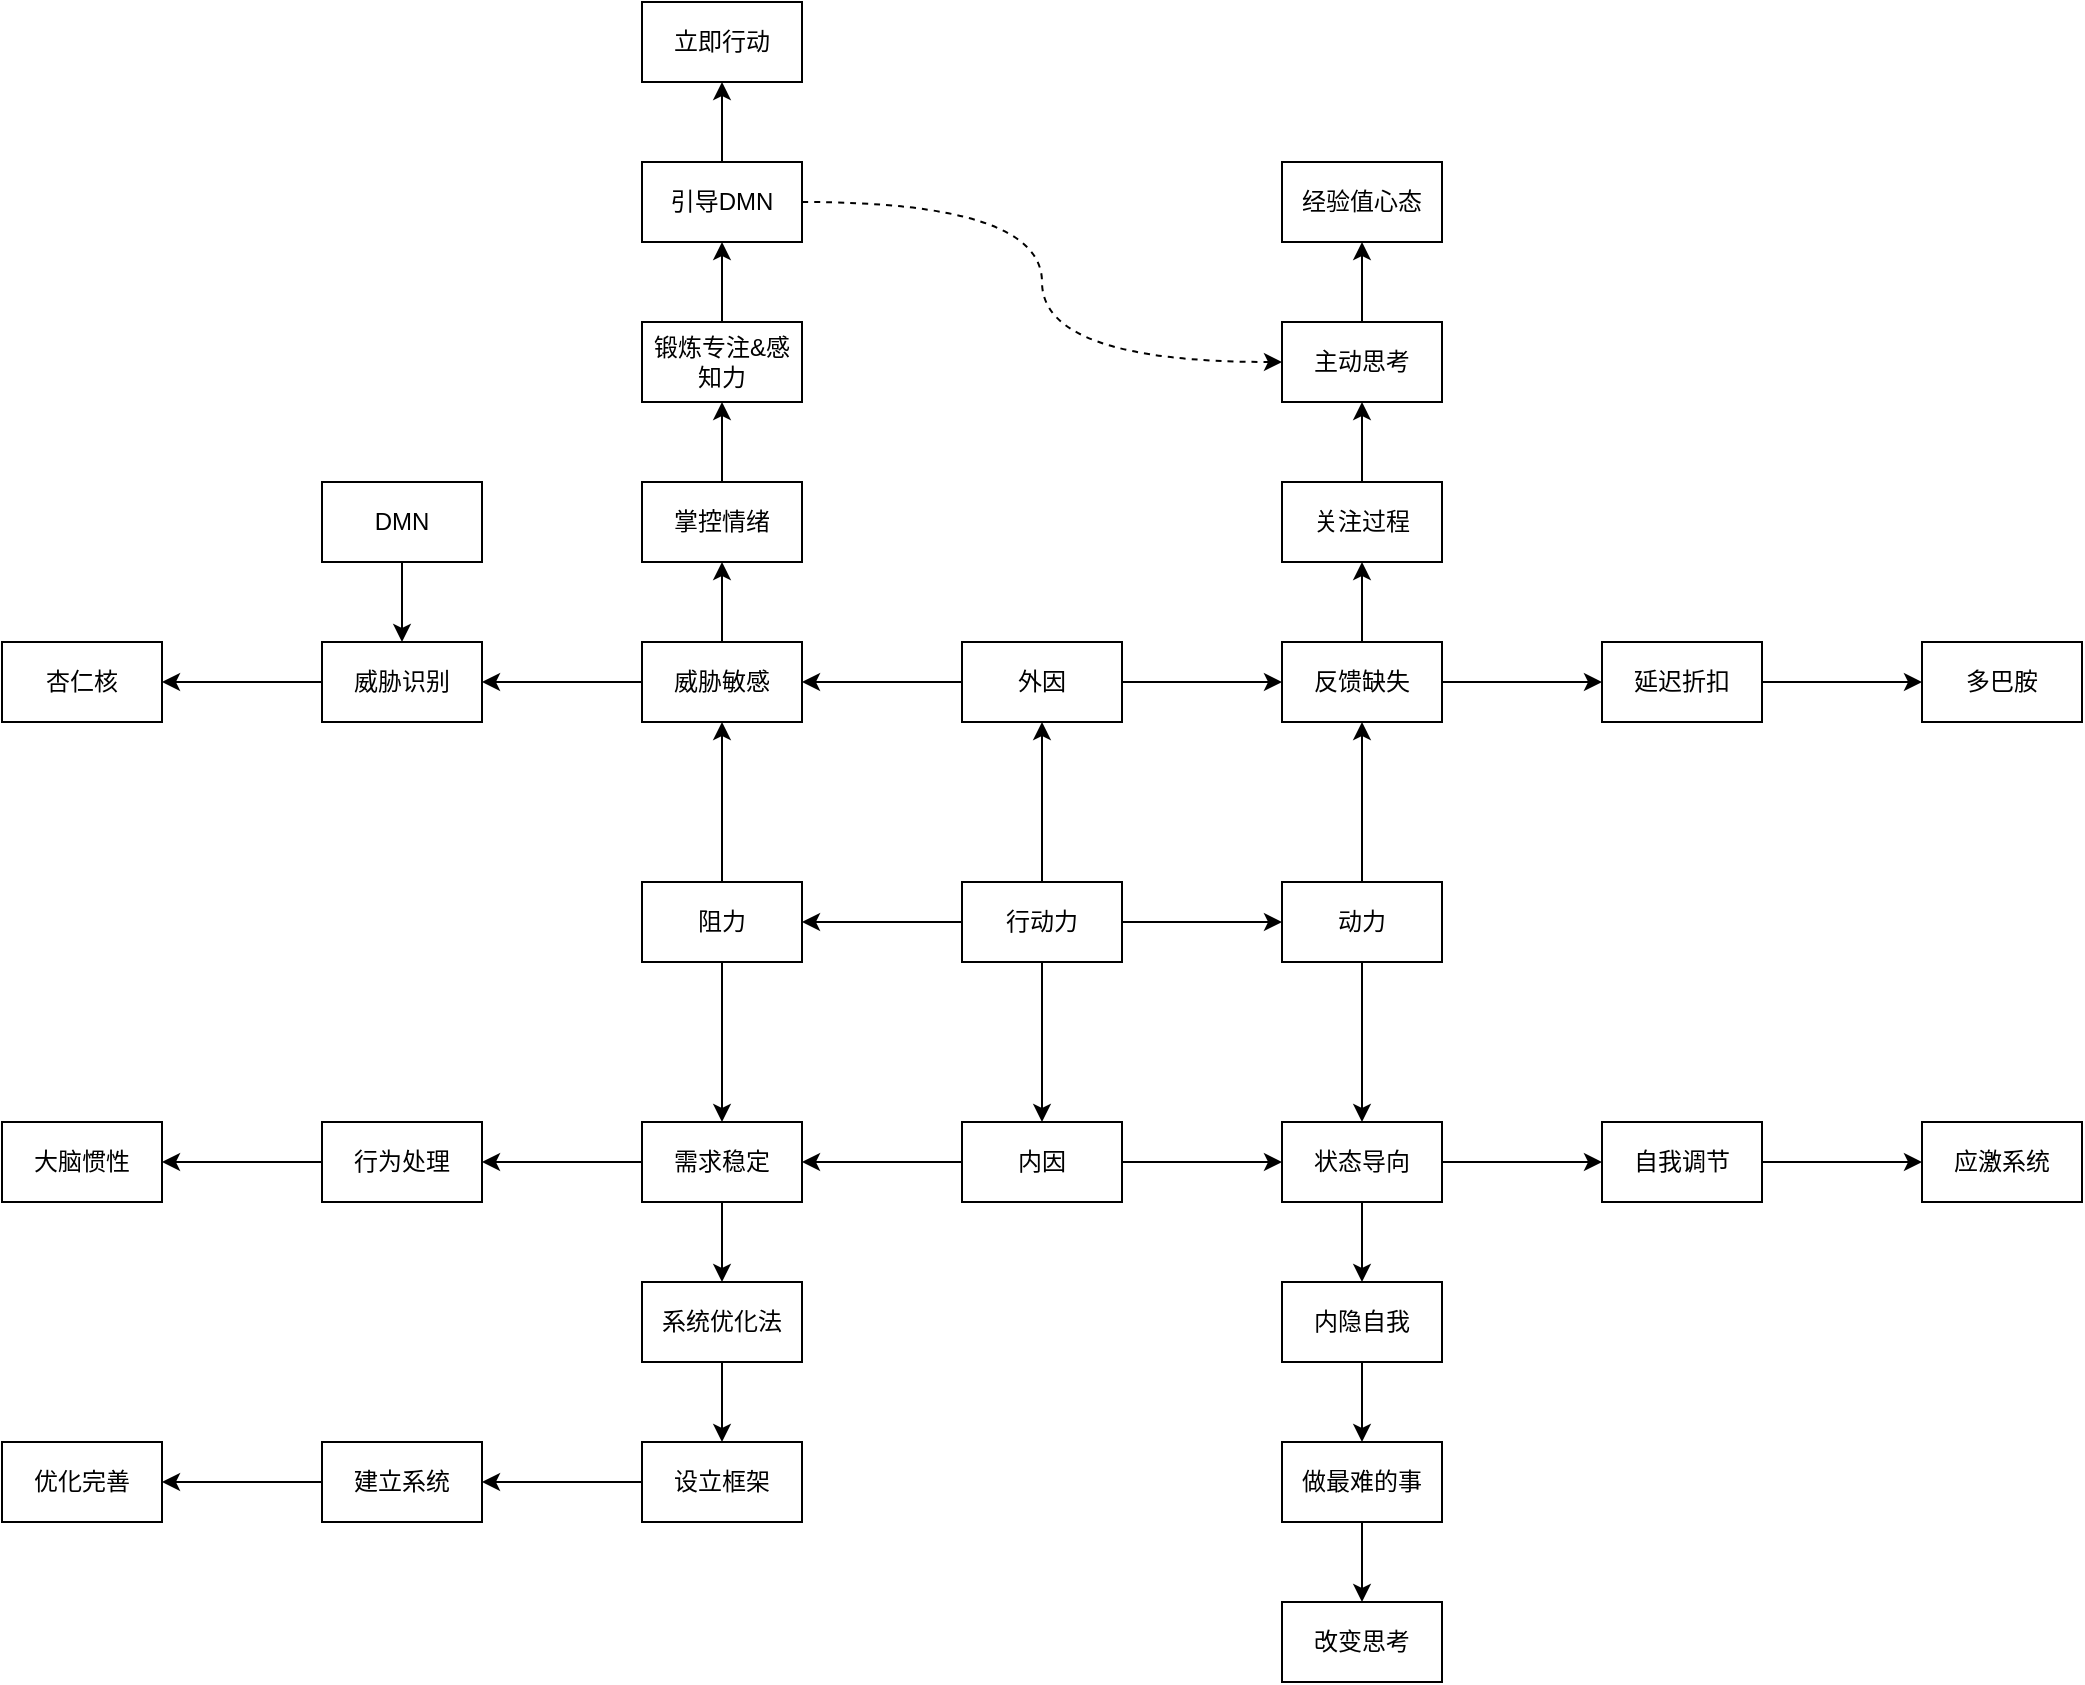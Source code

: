 <mxfile version="24.2.5" type="github">
  <diagram name="第 1 页" id="vPAC-lbi7IXhhZhDzlWc">
    <mxGraphModel dx="1761" dy="1764" grid="1" gridSize="10" guides="1" tooltips="1" connect="1" arrows="1" fold="1" page="1" pageScale="1" pageWidth="827" pageHeight="1169" math="0" shadow="0">
      <root>
        <mxCell id="0" />
        <mxCell id="1" parent="0" />
        <mxCell id="csPTqjcbhwxwPDnrBlrF-7" style="edgeStyle=orthogonalEdgeStyle;rounded=0;orthogonalLoop=1;jettySize=auto;html=1;entryX=0.5;entryY=1;entryDx=0;entryDy=0;" edge="1" parent="1" source="csPTqjcbhwxwPDnrBlrF-2" target="csPTqjcbhwxwPDnrBlrF-3">
          <mxGeometry relative="1" as="geometry" />
        </mxCell>
        <mxCell id="csPTqjcbhwxwPDnrBlrF-8" style="edgeStyle=orthogonalEdgeStyle;rounded=0;orthogonalLoop=1;jettySize=auto;html=1;entryX=1;entryY=0.5;entryDx=0;entryDy=0;" edge="1" parent="1" source="csPTqjcbhwxwPDnrBlrF-2" target="csPTqjcbhwxwPDnrBlrF-6">
          <mxGeometry relative="1" as="geometry" />
        </mxCell>
        <mxCell id="csPTqjcbhwxwPDnrBlrF-9" style="edgeStyle=orthogonalEdgeStyle;rounded=0;orthogonalLoop=1;jettySize=auto;html=1;" edge="1" parent="1" source="csPTqjcbhwxwPDnrBlrF-2" target="csPTqjcbhwxwPDnrBlrF-5">
          <mxGeometry relative="1" as="geometry" />
        </mxCell>
        <mxCell id="csPTqjcbhwxwPDnrBlrF-10" style="edgeStyle=orthogonalEdgeStyle;rounded=0;orthogonalLoop=1;jettySize=auto;html=1;" edge="1" parent="1" source="csPTqjcbhwxwPDnrBlrF-2" target="csPTqjcbhwxwPDnrBlrF-4">
          <mxGeometry relative="1" as="geometry" />
        </mxCell>
        <mxCell id="csPTqjcbhwxwPDnrBlrF-2" value="行动力" style="rounded=0;whiteSpace=wrap;html=1;" vertex="1" parent="1">
          <mxGeometry x="360" y="280" width="80" height="40" as="geometry" />
        </mxCell>
        <mxCell id="csPTqjcbhwxwPDnrBlrF-21" style="edgeStyle=orthogonalEdgeStyle;rounded=0;orthogonalLoop=1;jettySize=auto;html=1;entryX=0;entryY=0.5;entryDx=0;entryDy=0;" edge="1" parent="1" source="csPTqjcbhwxwPDnrBlrF-3" target="csPTqjcbhwxwPDnrBlrF-12">
          <mxGeometry relative="1" as="geometry" />
        </mxCell>
        <mxCell id="csPTqjcbhwxwPDnrBlrF-23" style="edgeStyle=orthogonalEdgeStyle;rounded=0;orthogonalLoop=1;jettySize=auto;html=1;" edge="1" parent="1" source="csPTqjcbhwxwPDnrBlrF-3" target="csPTqjcbhwxwPDnrBlrF-11">
          <mxGeometry relative="1" as="geometry" />
        </mxCell>
        <mxCell id="csPTqjcbhwxwPDnrBlrF-3" value="外因" style="rounded=0;whiteSpace=wrap;html=1;" vertex="1" parent="1">
          <mxGeometry x="360" y="160" width="80" height="40" as="geometry" />
        </mxCell>
        <mxCell id="csPTqjcbhwxwPDnrBlrF-19" style="edgeStyle=orthogonalEdgeStyle;rounded=0;orthogonalLoop=1;jettySize=auto;html=1;" edge="1" parent="1" source="csPTqjcbhwxwPDnrBlrF-4" target="csPTqjcbhwxwPDnrBlrF-13">
          <mxGeometry relative="1" as="geometry" />
        </mxCell>
        <mxCell id="csPTqjcbhwxwPDnrBlrF-20" style="edgeStyle=orthogonalEdgeStyle;rounded=0;orthogonalLoop=1;jettySize=auto;html=1;" edge="1" parent="1" source="csPTqjcbhwxwPDnrBlrF-4" target="csPTqjcbhwxwPDnrBlrF-12">
          <mxGeometry relative="1" as="geometry" />
        </mxCell>
        <mxCell id="csPTqjcbhwxwPDnrBlrF-4" value="动力" style="rounded=0;whiteSpace=wrap;html=1;" vertex="1" parent="1">
          <mxGeometry x="520" y="280" width="80" height="40" as="geometry" />
        </mxCell>
        <mxCell id="csPTqjcbhwxwPDnrBlrF-17" style="edgeStyle=orthogonalEdgeStyle;rounded=0;orthogonalLoop=1;jettySize=auto;html=1;entryX=1;entryY=0.5;entryDx=0;entryDy=0;" edge="1" parent="1" source="csPTqjcbhwxwPDnrBlrF-5" target="csPTqjcbhwxwPDnrBlrF-14">
          <mxGeometry relative="1" as="geometry" />
        </mxCell>
        <mxCell id="csPTqjcbhwxwPDnrBlrF-18" style="edgeStyle=orthogonalEdgeStyle;rounded=0;orthogonalLoop=1;jettySize=auto;html=1;" edge="1" parent="1" source="csPTqjcbhwxwPDnrBlrF-5" target="csPTqjcbhwxwPDnrBlrF-13">
          <mxGeometry relative="1" as="geometry" />
        </mxCell>
        <mxCell id="csPTqjcbhwxwPDnrBlrF-5" value="内因" style="rounded=0;whiteSpace=wrap;html=1;" vertex="1" parent="1">
          <mxGeometry x="360" y="400" width="80" height="40" as="geometry" />
        </mxCell>
        <mxCell id="csPTqjcbhwxwPDnrBlrF-16" style="edgeStyle=orthogonalEdgeStyle;rounded=0;orthogonalLoop=1;jettySize=auto;html=1;" edge="1" parent="1" source="csPTqjcbhwxwPDnrBlrF-6" target="csPTqjcbhwxwPDnrBlrF-14">
          <mxGeometry relative="1" as="geometry" />
        </mxCell>
        <mxCell id="csPTqjcbhwxwPDnrBlrF-22" style="edgeStyle=orthogonalEdgeStyle;rounded=0;orthogonalLoop=1;jettySize=auto;html=1;" edge="1" parent="1" source="csPTqjcbhwxwPDnrBlrF-6" target="csPTqjcbhwxwPDnrBlrF-11">
          <mxGeometry relative="1" as="geometry" />
        </mxCell>
        <mxCell id="csPTqjcbhwxwPDnrBlrF-6" value="阻力" style="rounded=0;whiteSpace=wrap;html=1;" vertex="1" parent="1">
          <mxGeometry x="200" y="280" width="80" height="40" as="geometry" />
        </mxCell>
        <mxCell id="csPTqjcbhwxwPDnrBlrF-27" style="edgeStyle=orthogonalEdgeStyle;rounded=0;orthogonalLoop=1;jettySize=auto;html=1;" edge="1" parent="1" source="csPTqjcbhwxwPDnrBlrF-11" target="csPTqjcbhwxwPDnrBlrF-26">
          <mxGeometry relative="1" as="geometry" />
        </mxCell>
        <mxCell id="csPTqjcbhwxwPDnrBlrF-52" style="edgeStyle=orthogonalEdgeStyle;rounded=0;orthogonalLoop=1;jettySize=auto;html=1;" edge="1" parent="1" source="csPTqjcbhwxwPDnrBlrF-11" target="csPTqjcbhwxwPDnrBlrF-51">
          <mxGeometry relative="1" as="geometry" />
        </mxCell>
        <mxCell id="csPTqjcbhwxwPDnrBlrF-11" value="威胁敏感" style="rounded=0;whiteSpace=wrap;html=1;" vertex="1" parent="1">
          <mxGeometry x="200" y="160" width="80" height="40" as="geometry" />
        </mxCell>
        <mxCell id="csPTqjcbhwxwPDnrBlrF-34" style="edgeStyle=orthogonalEdgeStyle;rounded=0;orthogonalLoop=1;jettySize=auto;html=1;" edge="1" parent="1" source="csPTqjcbhwxwPDnrBlrF-12" target="csPTqjcbhwxwPDnrBlrF-33">
          <mxGeometry relative="1" as="geometry" />
        </mxCell>
        <mxCell id="csPTqjcbhwxwPDnrBlrF-74" style="edgeStyle=orthogonalEdgeStyle;rounded=0;orthogonalLoop=1;jettySize=auto;html=1;" edge="1" parent="1" source="csPTqjcbhwxwPDnrBlrF-12" target="csPTqjcbhwxwPDnrBlrF-71">
          <mxGeometry relative="1" as="geometry" />
        </mxCell>
        <mxCell id="csPTqjcbhwxwPDnrBlrF-12" value="反馈缺失" style="rounded=0;whiteSpace=wrap;html=1;" vertex="1" parent="1">
          <mxGeometry x="520" y="160" width="80" height="40" as="geometry" />
        </mxCell>
        <mxCell id="csPTqjcbhwxwPDnrBlrF-38" style="edgeStyle=orthogonalEdgeStyle;rounded=0;orthogonalLoop=1;jettySize=auto;html=1;" edge="1" parent="1" source="csPTqjcbhwxwPDnrBlrF-13" target="csPTqjcbhwxwPDnrBlrF-37">
          <mxGeometry relative="1" as="geometry" />
        </mxCell>
        <mxCell id="csPTqjcbhwxwPDnrBlrF-82" style="edgeStyle=orthogonalEdgeStyle;rounded=0;orthogonalLoop=1;jettySize=auto;html=1;" edge="1" parent="1" source="csPTqjcbhwxwPDnrBlrF-13" target="csPTqjcbhwxwPDnrBlrF-78">
          <mxGeometry relative="1" as="geometry" />
        </mxCell>
        <mxCell id="csPTqjcbhwxwPDnrBlrF-13" value="状态导向" style="rounded=0;whiteSpace=wrap;html=1;" vertex="1" parent="1">
          <mxGeometry x="520" y="400" width="80" height="40" as="geometry" />
        </mxCell>
        <mxCell id="csPTqjcbhwxwPDnrBlrF-30" style="edgeStyle=orthogonalEdgeStyle;rounded=0;orthogonalLoop=1;jettySize=auto;html=1;entryX=1;entryY=0.5;entryDx=0;entryDy=0;" edge="1" parent="1" source="csPTqjcbhwxwPDnrBlrF-14" target="csPTqjcbhwxwPDnrBlrF-29">
          <mxGeometry relative="1" as="geometry" />
        </mxCell>
        <mxCell id="csPTqjcbhwxwPDnrBlrF-42" style="edgeStyle=orthogonalEdgeStyle;rounded=0;orthogonalLoop=1;jettySize=auto;html=1;" edge="1" parent="1" source="csPTqjcbhwxwPDnrBlrF-14" target="csPTqjcbhwxwPDnrBlrF-41">
          <mxGeometry relative="1" as="geometry" />
        </mxCell>
        <mxCell id="csPTqjcbhwxwPDnrBlrF-14" value="需求稳定" style="rounded=0;whiteSpace=wrap;html=1;" vertex="1" parent="1">
          <mxGeometry x="200" y="400" width="80" height="40" as="geometry" />
        </mxCell>
        <mxCell id="csPTqjcbhwxwPDnrBlrF-24" value="大脑惯性" style="rounded=0;whiteSpace=wrap;html=1;" vertex="1" parent="1">
          <mxGeometry x="-120" y="400" width="80" height="40" as="geometry" />
        </mxCell>
        <mxCell id="csPTqjcbhwxwPDnrBlrF-32" style="edgeStyle=orthogonalEdgeStyle;rounded=0;orthogonalLoop=1;jettySize=auto;html=1;" edge="1" parent="1" source="csPTqjcbhwxwPDnrBlrF-26" target="csPTqjcbhwxwPDnrBlrF-28">
          <mxGeometry relative="1" as="geometry" />
        </mxCell>
        <mxCell id="csPTqjcbhwxwPDnrBlrF-26" value="威胁识别" style="rounded=0;whiteSpace=wrap;html=1;" vertex="1" parent="1">
          <mxGeometry x="40" y="160" width="80" height="40" as="geometry" />
        </mxCell>
        <mxCell id="csPTqjcbhwxwPDnrBlrF-28" value="杏仁核" style="rounded=0;whiteSpace=wrap;html=1;" vertex="1" parent="1">
          <mxGeometry x="-120" y="160" width="80" height="40" as="geometry" />
        </mxCell>
        <mxCell id="csPTqjcbhwxwPDnrBlrF-31" style="edgeStyle=orthogonalEdgeStyle;rounded=0;orthogonalLoop=1;jettySize=auto;html=1;entryX=1;entryY=0.5;entryDx=0;entryDy=0;" edge="1" parent="1" source="csPTqjcbhwxwPDnrBlrF-29" target="csPTqjcbhwxwPDnrBlrF-24">
          <mxGeometry relative="1" as="geometry" />
        </mxCell>
        <mxCell id="csPTqjcbhwxwPDnrBlrF-29" value="行为处理" style="rounded=0;whiteSpace=wrap;html=1;" vertex="1" parent="1">
          <mxGeometry x="40" y="400" width="80" height="40" as="geometry" />
        </mxCell>
        <mxCell id="csPTqjcbhwxwPDnrBlrF-36" style="edgeStyle=orthogonalEdgeStyle;rounded=0;orthogonalLoop=1;jettySize=auto;html=1;" edge="1" parent="1" source="csPTqjcbhwxwPDnrBlrF-33" target="csPTqjcbhwxwPDnrBlrF-35">
          <mxGeometry relative="1" as="geometry" />
        </mxCell>
        <mxCell id="csPTqjcbhwxwPDnrBlrF-33" value="延迟折扣" style="rounded=0;whiteSpace=wrap;html=1;" vertex="1" parent="1">
          <mxGeometry x="680" y="160" width="80" height="40" as="geometry" />
        </mxCell>
        <mxCell id="csPTqjcbhwxwPDnrBlrF-35" value="多巴胺" style="rounded=0;whiteSpace=wrap;html=1;" vertex="1" parent="1">
          <mxGeometry x="840" y="160" width="80" height="40" as="geometry" />
        </mxCell>
        <mxCell id="csPTqjcbhwxwPDnrBlrF-40" style="edgeStyle=orthogonalEdgeStyle;rounded=0;orthogonalLoop=1;jettySize=auto;html=1;" edge="1" parent="1" source="csPTqjcbhwxwPDnrBlrF-37" target="csPTqjcbhwxwPDnrBlrF-39">
          <mxGeometry relative="1" as="geometry" />
        </mxCell>
        <mxCell id="csPTqjcbhwxwPDnrBlrF-37" value="自我调节" style="rounded=0;whiteSpace=wrap;html=1;" vertex="1" parent="1">
          <mxGeometry x="680" y="400" width="80" height="40" as="geometry" />
        </mxCell>
        <mxCell id="csPTqjcbhwxwPDnrBlrF-39" value="应激系统" style="rounded=0;whiteSpace=wrap;html=1;" vertex="1" parent="1">
          <mxGeometry x="840" y="400" width="80" height="40" as="geometry" />
        </mxCell>
        <mxCell id="csPTqjcbhwxwPDnrBlrF-50" style="edgeStyle=orthogonalEdgeStyle;rounded=0;orthogonalLoop=1;jettySize=auto;html=1;" edge="1" parent="1" source="csPTqjcbhwxwPDnrBlrF-41" target="csPTqjcbhwxwPDnrBlrF-43">
          <mxGeometry relative="1" as="geometry" />
        </mxCell>
        <mxCell id="csPTqjcbhwxwPDnrBlrF-41" value="系统优化法" style="rounded=0;whiteSpace=wrap;html=1;" vertex="1" parent="1">
          <mxGeometry x="200" y="480" width="80" height="40" as="geometry" />
        </mxCell>
        <mxCell id="csPTqjcbhwxwPDnrBlrF-48" style="edgeStyle=orthogonalEdgeStyle;rounded=0;orthogonalLoop=1;jettySize=auto;html=1;" edge="1" parent="1" source="csPTqjcbhwxwPDnrBlrF-43" target="csPTqjcbhwxwPDnrBlrF-47">
          <mxGeometry relative="1" as="geometry" />
        </mxCell>
        <mxCell id="csPTqjcbhwxwPDnrBlrF-43" value="设立框架" style="rounded=0;whiteSpace=wrap;html=1;" vertex="1" parent="1">
          <mxGeometry x="200" y="560" width="80" height="40" as="geometry" />
        </mxCell>
        <mxCell id="csPTqjcbhwxwPDnrBlrF-45" value="优化完善" style="rounded=0;whiteSpace=wrap;html=1;" vertex="1" parent="1">
          <mxGeometry x="-120" y="560" width="80" height="40" as="geometry" />
        </mxCell>
        <mxCell id="csPTqjcbhwxwPDnrBlrF-49" style="edgeStyle=orthogonalEdgeStyle;rounded=0;orthogonalLoop=1;jettySize=auto;html=1;entryX=1;entryY=0.5;entryDx=0;entryDy=0;" edge="1" parent="1" source="csPTqjcbhwxwPDnrBlrF-47" target="csPTqjcbhwxwPDnrBlrF-45">
          <mxGeometry relative="1" as="geometry" />
        </mxCell>
        <mxCell id="csPTqjcbhwxwPDnrBlrF-47" value="建立系统" style="rounded=0;whiteSpace=wrap;html=1;" vertex="1" parent="1">
          <mxGeometry x="40" y="560" width="80" height="40" as="geometry" />
        </mxCell>
        <mxCell id="csPTqjcbhwxwPDnrBlrF-66" style="edgeStyle=orthogonalEdgeStyle;rounded=0;orthogonalLoop=1;jettySize=auto;html=1;entryX=0.5;entryY=1;entryDx=0;entryDy=0;" edge="1" parent="1" source="csPTqjcbhwxwPDnrBlrF-51" target="csPTqjcbhwxwPDnrBlrF-65">
          <mxGeometry relative="1" as="geometry" />
        </mxCell>
        <mxCell id="csPTqjcbhwxwPDnrBlrF-51" value="掌控情绪" style="rounded=0;whiteSpace=wrap;html=1;" vertex="1" parent="1">
          <mxGeometry x="200" y="80" width="80" height="40" as="geometry" />
        </mxCell>
        <mxCell id="csPTqjcbhwxwPDnrBlrF-55" style="edgeStyle=orthogonalEdgeStyle;rounded=0;orthogonalLoop=1;jettySize=auto;html=1;" edge="1" parent="1" source="csPTqjcbhwxwPDnrBlrF-53" target="csPTqjcbhwxwPDnrBlrF-26">
          <mxGeometry relative="1" as="geometry" />
        </mxCell>
        <mxCell id="csPTqjcbhwxwPDnrBlrF-53" value="DMN" style="rounded=0;whiteSpace=wrap;html=1;" vertex="1" parent="1">
          <mxGeometry x="40" y="80" width="80" height="40" as="geometry" />
        </mxCell>
        <mxCell id="csPTqjcbhwxwPDnrBlrF-59" style="edgeStyle=orthogonalEdgeStyle;rounded=0;orthogonalLoop=1;jettySize=auto;html=1;entryX=0.5;entryY=1;entryDx=0;entryDy=0;" edge="1" parent="1" source="csPTqjcbhwxwPDnrBlrF-56" target="csPTqjcbhwxwPDnrBlrF-57">
          <mxGeometry relative="1" as="geometry" />
        </mxCell>
        <mxCell id="csPTqjcbhwxwPDnrBlrF-77" style="edgeStyle=orthogonalEdgeStyle;rounded=0;orthogonalLoop=1;jettySize=auto;html=1;entryX=0;entryY=0.5;entryDx=0;entryDy=0;dashed=1;curved=1;" edge="1" parent="1" source="csPTqjcbhwxwPDnrBlrF-56" target="csPTqjcbhwxwPDnrBlrF-72">
          <mxGeometry relative="1" as="geometry" />
        </mxCell>
        <mxCell id="csPTqjcbhwxwPDnrBlrF-56" value="引导DMN" style="rounded=0;whiteSpace=wrap;html=1;" vertex="1" parent="1">
          <mxGeometry x="200" y="-80" width="80" height="40" as="geometry" />
        </mxCell>
        <mxCell id="csPTqjcbhwxwPDnrBlrF-57" value="立即行动" style="rounded=0;whiteSpace=wrap;html=1;" vertex="1" parent="1">
          <mxGeometry x="200" y="-160" width="80" height="40" as="geometry" />
        </mxCell>
        <mxCell id="csPTqjcbhwxwPDnrBlrF-67" style="edgeStyle=orthogonalEdgeStyle;rounded=0;orthogonalLoop=1;jettySize=auto;html=1;entryX=0.5;entryY=1;entryDx=0;entryDy=0;" edge="1" parent="1" source="csPTqjcbhwxwPDnrBlrF-65" target="csPTqjcbhwxwPDnrBlrF-56">
          <mxGeometry relative="1" as="geometry" />
        </mxCell>
        <mxCell id="csPTqjcbhwxwPDnrBlrF-65" value="锻炼专注&amp;amp;感知力" style="rounded=0;whiteSpace=wrap;html=1;" vertex="1" parent="1">
          <mxGeometry x="200" width="80" height="40" as="geometry" />
        </mxCell>
        <mxCell id="csPTqjcbhwxwPDnrBlrF-75" style="edgeStyle=orthogonalEdgeStyle;rounded=0;orthogonalLoop=1;jettySize=auto;html=1;entryX=0.5;entryY=1;entryDx=0;entryDy=0;" edge="1" parent="1" source="csPTqjcbhwxwPDnrBlrF-71" target="csPTqjcbhwxwPDnrBlrF-72">
          <mxGeometry relative="1" as="geometry" />
        </mxCell>
        <mxCell id="csPTqjcbhwxwPDnrBlrF-71" value="关注过程" style="rounded=0;whiteSpace=wrap;html=1;" vertex="1" parent="1">
          <mxGeometry x="520" y="80" width="80" height="40" as="geometry" />
        </mxCell>
        <mxCell id="csPTqjcbhwxwPDnrBlrF-76" style="edgeStyle=orthogonalEdgeStyle;rounded=0;orthogonalLoop=1;jettySize=auto;html=1;" edge="1" parent="1" source="csPTqjcbhwxwPDnrBlrF-72" target="csPTqjcbhwxwPDnrBlrF-73">
          <mxGeometry relative="1" as="geometry" />
        </mxCell>
        <mxCell id="csPTqjcbhwxwPDnrBlrF-72" value="主动思考" style="rounded=0;whiteSpace=wrap;html=1;" vertex="1" parent="1">
          <mxGeometry x="520" width="80" height="40" as="geometry" />
        </mxCell>
        <mxCell id="csPTqjcbhwxwPDnrBlrF-73" value="经验值心态" style="rounded=0;whiteSpace=wrap;html=1;" vertex="1" parent="1">
          <mxGeometry x="520" y="-80" width="80" height="40" as="geometry" />
        </mxCell>
        <mxCell id="csPTqjcbhwxwPDnrBlrF-81" value="" style="edgeStyle=orthogonalEdgeStyle;rounded=0;orthogonalLoop=1;jettySize=auto;html=1;" edge="1" parent="1" source="csPTqjcbhwxwPDnrBlrF-78" target="csPTqjcbhwxwPDnrBlrF-79">
          <mxGeometry relative="1" as="geometry" />
        </mxCell>
        <mxCell id="csPTqjcbhwxwPDnrBlrF-78" value="内隐自我" style="rounded=0;whiteSpace=wrap;html=1;" vertex="1" parent="1">
          <mxGeometry x="520" y="480" width="80" height="40" as="geometry" />
        </mxCell>
        <mxCell id="csPTqjcbhwxwPDnrBlrF-83" style="edgeStyle=orthogonalEdgeStyle;rounded=0;orthogonalLoop=1;jettySize=auto;html=1;" edge="1" parent="1" source="csPTqjcbhwxwPDnrBlrF-79" target="csPTqjcbhwxwPDnrBlrF-80">
          <mxGeometry relative="1" as="geometry" />
        </mxCell>
        <mxCell id="csPTqjcbhwxwPDnrBlrF-79" value="做最难的事" style="rounded=0;whiteSpace=wrap;html=1;" vertex="1" parent="1">
          <mxGeometry x="520" y="560" width="80" height="40" as="geometry" />
        </mxCell>
        <mxCell id="csPTqjcbhwxwPDnrBlrF-80" value="改变思考" style="rounded=0;whiteSpace=wrap;html=1;" vertex="1" parent="1">
          <mxGeometry x="520" y="640" width="80" height="40" as="geometry" />
        </mxCell>
      </root>
    </mxGraphModel>
  </diagram>
</mxfile>

